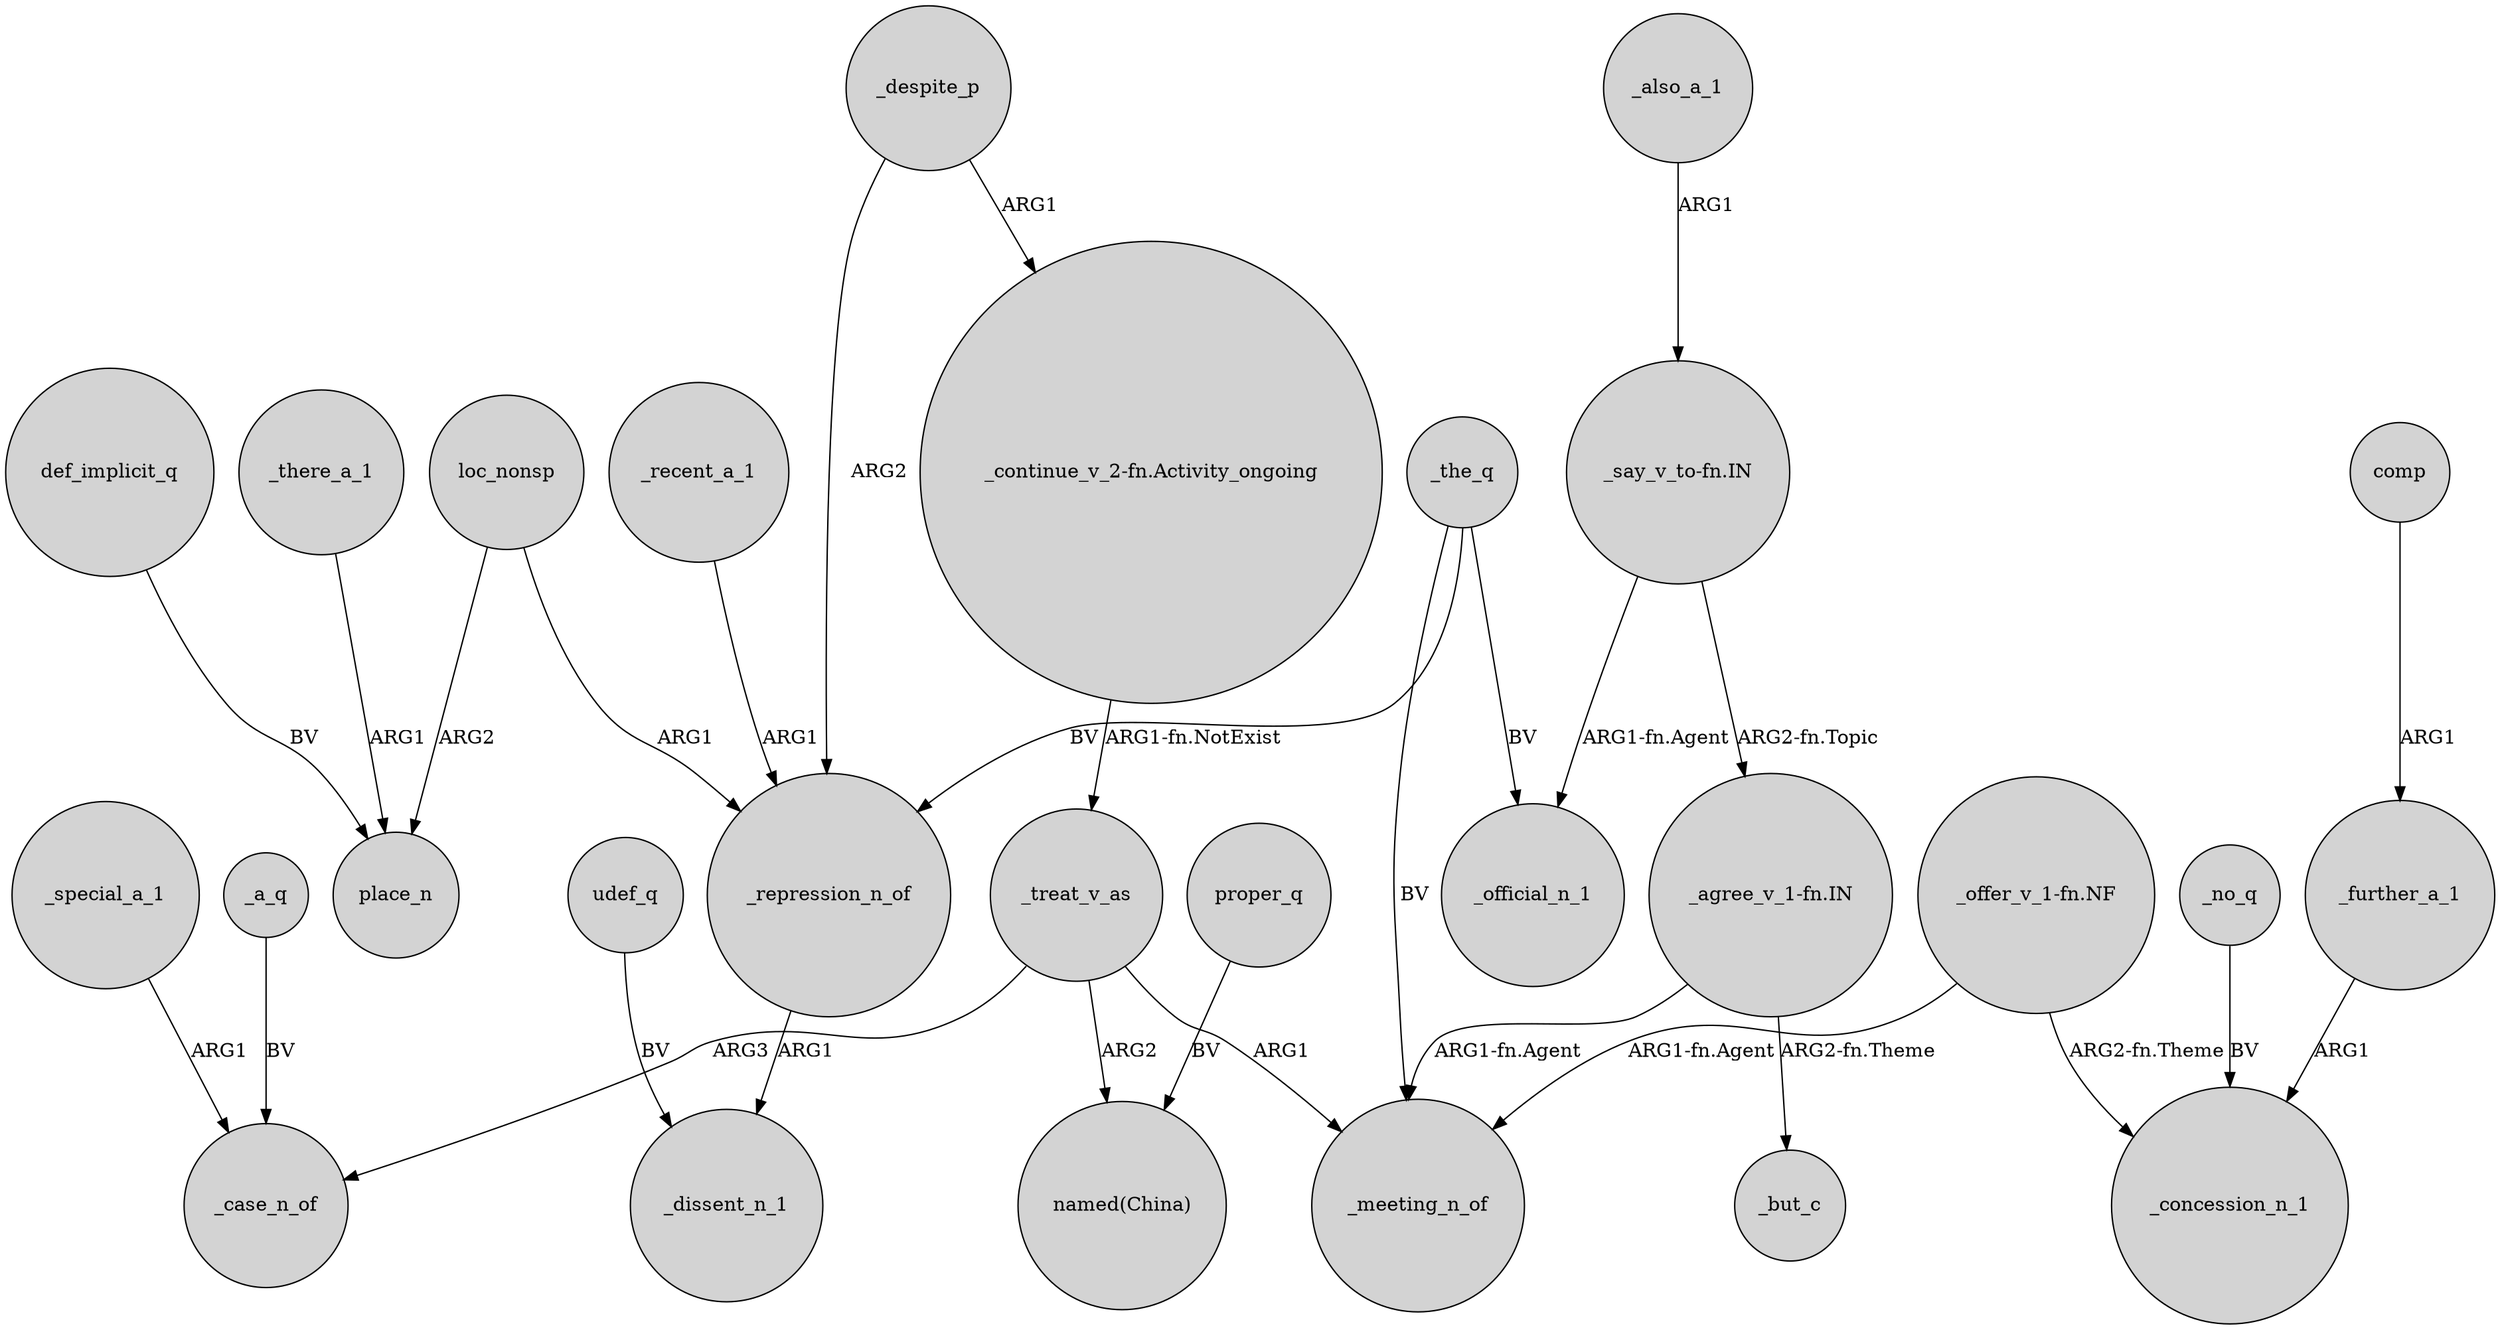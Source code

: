 digraph {
	node [shape=circle style=filled]
	_despite_p -> "_continue_v_2-fn.Activity_ongoing" [label=ARG1]
	_the_q -> _repression_n_of [label=BV]
	_treat_v_as -> _case_n_of [label=ARG3]
	_despite_p -> _repression_n_of [label=ARG2]
	_also_a_1 -> "_say_v_to-fn.IN" [label=ARG1]
	_the_q -> _official_n_1 [label=BV]
	udef_q -> _dissent_n_1 [label=BV]
	"_continue_v_2-fn.Activity_ongoing" -> _treat_v_as [label="ARG1-fn.NotExist"]
	_a_q -> _case_n_of [label=BV]
	_the_q -> _meeting_n_of [label=BV]
	"_say_v_to-fn.IN" -> _official_n_1 [label="ARG1-fn.Agent"]
	loc_nonsp -> _repression_n_of [label=ARG1]
	"_offer_v_1-fn.NF" -> _concession_n_1 [label="ARG2-fn.Theme"]
	_recent_a_1 -> _repression_n_of [label=ARG1]
	"_agree_v_1-fn.IN" -> _but_c [label="ARG2-fn.Theme"]
	def_implicit_q -> place_n [label=BV]
	"_say_v_to-fn.IN" -> "_agree_v_1-fn.IN" [label="ARG2-fn.Topic"]
	_no_q -> _concession_n_1 [label=BV]
	_treat_v_as -> "named(China)" [label=ARG2]
	_further_a_1 -> _concession_n_1 [label=ARG1]
	comp -> _further_a_1 [label=ARG1]
	_special_a_1 -> _case_n_of [label=ARG1]
	_repression_n_of -> _dissent_n_1 [label=ARG1]
	proper_q -> "named(China)" [label=BV]
	_treat_v_as -> _meeting_n_of [label=ARG1]
	loc_nonsp -> place_n [label=ARG2]
	"_agree_v_1-fn.IN" -> _meeting_n_of [label="ARG1-fn.Agent"]
	"_offer_v_1-fn.NF" -> _meeting_n_of [label="ARG1-fn.Agent"]
	_there_a_1 -> place_n [label=ARG1]
}

